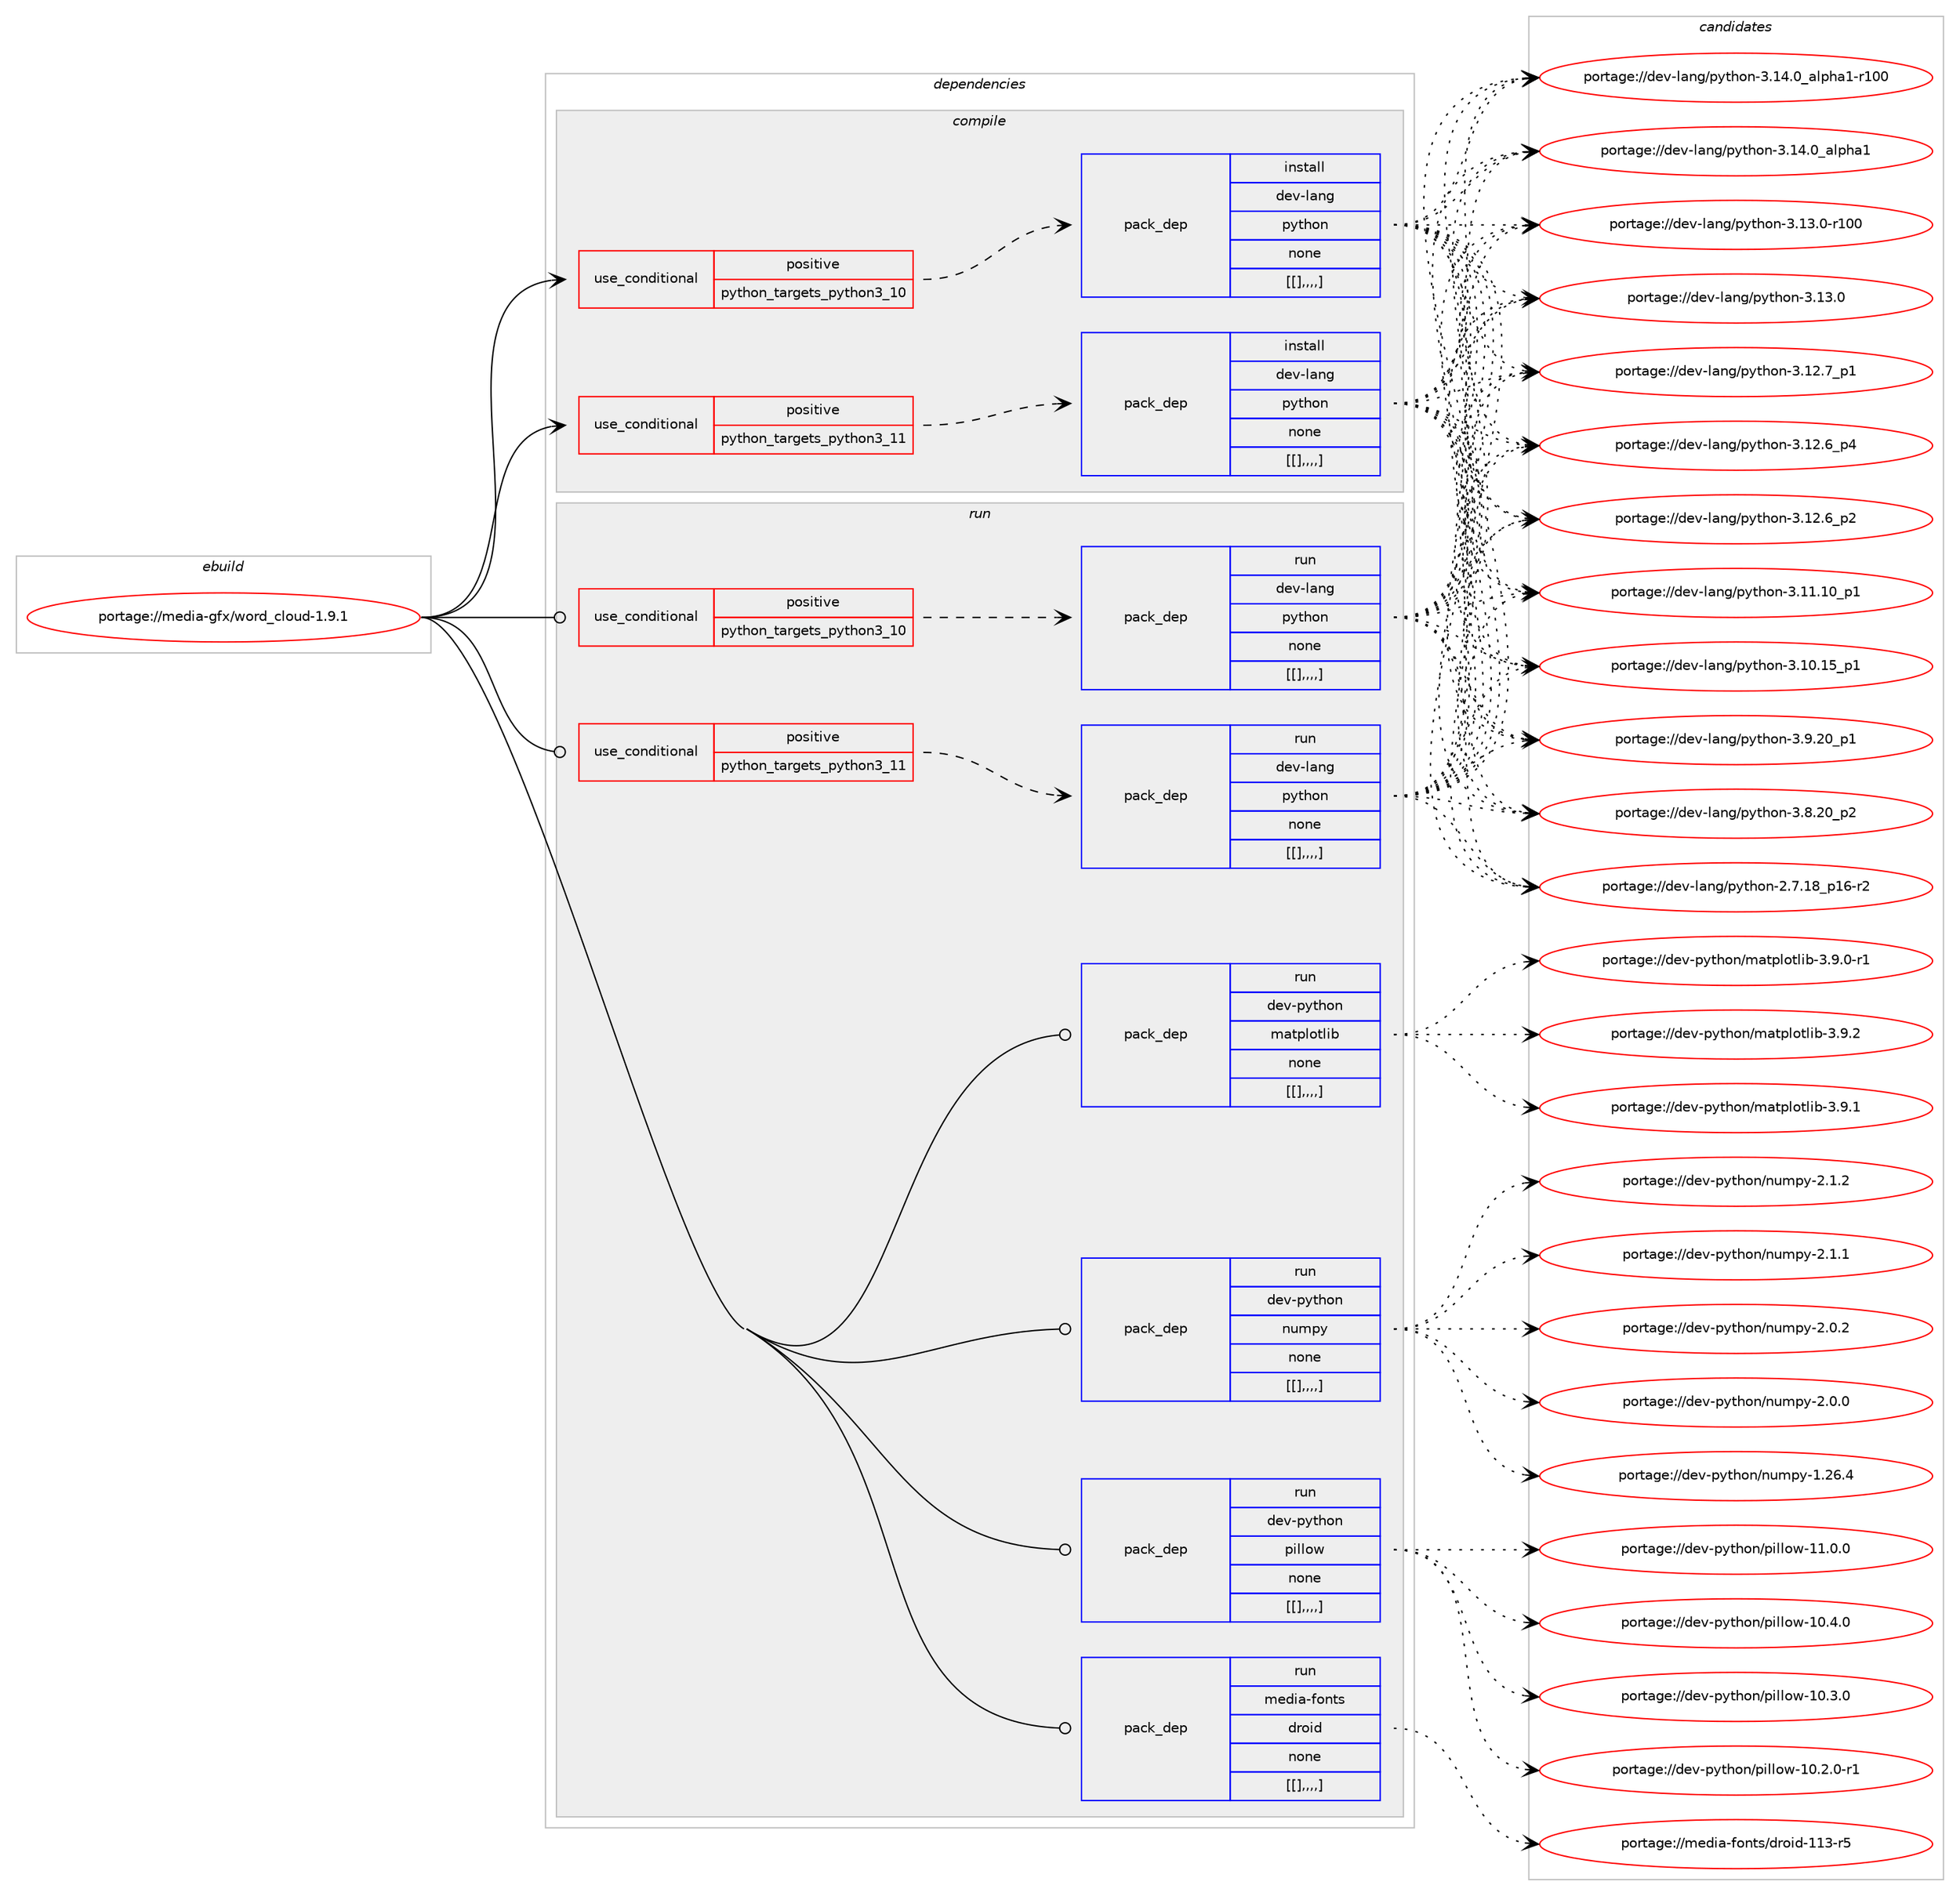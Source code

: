 digraph prolog {

# *************
# Graph options
# *************

newrank=true;
concentrate=true;
compound=true;
graph [rankdir=LR,fontname=Helvetica,fontsize=10,ranksep=1.5];#, ranksep=2.5, nodesep=0.2];
edge  [arrowhead=vee];
node  [fontname=Helvetica,fontsize=10];

# **********
# The ebuild
# **********

subgraph cluster_leftcol {
color=gray;
label=<<i>ebuild</i>>;
id [label="portage://media-gfx/word_cloud-1.9.1", color=red, width=4, href="../media-gfx/word_cloud-1.9.1.svg"];
}

# ****************
# The dependencies
# ****************

subgraph cluster_midcol {
color=gray;
label=<<i>dependencies</i>>;
subgraph cluster_compile {
fillcolor="#eeeeee";
style=filled;
label=<<i>compile</i>>;
subgraph cond80324 {
dependency317930 [label=<<TABLE BORDER="0" CELLBORDER="1" CELLSPACING="0" CELLPADDING="4"><TR><TD ROWSPAN="3" CELLPADDING="10">use_conditional</TD></TR><TR><TD>positive</TD></TR><TR><TD>python_targets_python3_10</TD></TR></TABLE>>, shape=none, color=red];
subgraph pack234980 {
dependency317958 [label=<<TABLE BORDER="0" CELLBORDER="1" CELLSPACING="0" CELLPADDING="4" WIDTH="220"><TR><TD ROWSPAN="6" CELLPADDING="30">pack_dep</TD></TR><TR><TD WIDTH="110">install</TD></TR><TR><TD>dev-lang</TD></TR><TR><TD>python</TD></TR><TR><TD>none</TD></TR><TR><TD>[[],,,,]</TD></TR></TABLE>>, shape=none, color=blue];
}
dependency317930:e -> dependency317958:w [weight=20,style="dashed",arrowhead="vee"];
}
id:e -> dependency317930:w [weight=20,style="solid",arrowhead="vee"];
subgraph cond80332 {
dependency318006 [label=<<TABLE BORDER="0" CELLBORDER="1" CELLSPACING="0" CELLPADDING="4"><TR><TD ROWSPAN="3" CELLPADDING="10">use_conditional</TD></TR><TR><TD>positive</TD></TR><TR><TD>python_targets_python3_11</TD></TR></TABLE>>, shape=none, color=red];
subgraph pack235042 {
dependency318052 [label=<<TABLE BORDER="0" CELLBORDER="1" CELLSPACING="0" CELLPADDING="4" WIDTH="220"><TR><TD ROWSPAN="6" CELLPADDING="30">pack_dep</TD></TR><TR><TD WIDTH="110">install</TD></TR><TR><TD>dev-lang</TD></TR><TR><TD>python</TD></TR><TR><TD>none</TD></TR><TR><TD>[[],,,,]</TD></TR></TABLE>>, shape=none, color=blue];
}
dependency318006:e -> dependency318052:w [weight=20,style="dashed",arrowhead="vee"];
}
id:e -> dependency318006:w [weight=20,style="solid",arrowhead="vee"];
}
subgraph cluster_compileandrun {
fillcolor="#eeeeee";
style=filled;
label=<<i>compile and run</i>>;
}
subgraph cluster_run {
fillcolor="#eeeeee";
style=filled;
label=<<i>run</i>>;
subgraph cond80342 {
dependency318110 [label=<<TABLE BORDER="0" CELLBORDER="1" CELLSPACING="0" CELLPADDING="4"><TR><TD ROWSPAN="3" CELLPADDING="10">use_conditional</TD></TR><TR><TD>positive</TD></TR><TR><TD>python_targets_python3_10</TD></TR></TABLE>>, shape=none, color=red];
subgraph pack235145 {
dependency318141 [label=<<TABLE BORDER="0" CELLBORDER="1" CELLSPACING="0" CELLPADDING="4" WIDTH="220"><TR><TD ROWSPAN="6" CELLPADDING="30">pack_dep</TD></TR><TR><TD WIDTH="110">run</TD></TR><TR><TD>dev-lang</TD></TR><TR><TD>python</TD></TR><TR><TD>none</TD></TR><TR><TD>[[],,,,]</TD></TR></TABLE>>, shape=none, color=blue];
}
dependency318110:e -> dependency318141:w [weight=20,style="dashed",arrowhead="vee"];
}
id:e -> dependency318110:w [weight=20,style="solid",arrowhead="odot"];
subgraph cond80352 {
dependency318192 [label=<<TABLE BORDER="0" CELLBORDER="1" CELLSPACING="0" CELLPADDING="4"><TR><TD ROWSPAN="3" CELLPADDING="10">use_conditional</TD></TR><TR><TD>positive</TD></TR><TR><TD>python_targets_python3_11</TD></TR></TABLE>>, shape=none, color=red];
subgraph pack235189 {
dependency318193 [label=<<TABLE BORDER="0" CELLBORDER="1" CELLSPACING="0" CELLPADDING="4" WIDTH="220"><TR><TD ROWSPAN="6" CELLPADDING="30">pack_dep</TD></TR><TR><TD WIDTH="110">run</TD></TR><TR><TD>dev-lang</TD></TR><TR><TD>python</TD></TR><TR><TD>none</TD></TR><TR><TD>[[],,,,]</TD></TR></TABLE>>, shape=none, color=blue];
}
dependency318192:e -> dependency318193:w [weight=20,style="dashed",arrowhead="vee"];
}
id:e -> dependency318192:w [weight=20,style="solid",arrowhead="odot"];
subgraph pack235210 {
dependency318231 [label=<<TABLE BORDER="0" CELLBORDER="1" CELLSPACING="0" CELLPADDING="4" WIDTH="220"><TR><TD ROWSPAN="6" CELLPADDING="30">pack_dep</TD></TR><TR><TD WIDTH="110">run</TD></TR><TR><TD>dev-python</TD></TR><TR><TD>matplotlib</TD></TR><TR><TD>none</TD></TR><TR><TD>[[],,,,]</TD></TR></TABLE>>, shape=none, color=blue];
}
id:e -> dependency318231:w [weight=20,style="solid",arrowhead="odot"];
subgraph pack235287 {
dependency318323 [label=<<TABLE BORDER="0" CELLBORDER="1" CELLSPACING="0" CELLPADDING="4" WIDTH="220"><TR><TD ROWSPAN="6" CELLPADDING="30">pack_dep</TD></TR><TR><TD WIDTH="110">run</TD></TR><TR><TD>dev-python</TD></TR><TR><TD>numpy</TD></TR><TR><TD>none</TD></TR><TR><TD>[[],,,,]</TD></TR></TABLE>>, shape=none, color=blue];
}
id:e -> dependency318323:w [weight=20,style="solid",arrowhead="odot"];
subgraph pack235317 {
dependency318386 [label=<<TABLE BORDER="0" CELLBORDER="1" CELLSPACING="0" CELLPADDING="4" WIDTH="220"><TR><TD ROWSPAN="6" CELLPADDING="30">pack_dep</TD></TR><TR><TD WIDTH="110">run</TD></TR><TR><TD>dev-python</TD></TR><TR><TD>pillow</TD></TR><TR><TD>none</TD></TR><TR><TD>[[],,,,]</TD></TR></TABLE>>, shape=none, color=blue];
}
id:e -> dependency318386:w [weight=20,style="solid",arrowhead="odot"];
subgraph pack235437 {
dependency318491 [label=<<TABLE BORDER="0" CELLBORDER="1" CELLSPACING="0" CELLPADDING="4" WIDTH="220"><TR><TD ROWSPAN="6" CELLPADDING="30">pack_dep</TD></TR><TR><TD WIDTH="110">run</TD></TR><TR><TD>media-fonts</TD></TR><TR><TD>droid</TD></TR><TR><TD>none</TD></TR><TR><TD>[[],,,,]</TD></TR></TABLE>>, shape=none, color=blue];
}
id:e -> dependency318491:w [weight=20,style="solid",arrowhead="odot"];
}
}

# **************
# The candidates
# **************

subgraph cluster_choices {
rank=same;
color=gray;
label=<<i>candidates</i>>;

subgraph choice233734 {
color=black;
nodesep=1;
choice100101118451089711010347112121116104111110455146495246489597108112104974945114494848 [label="portage://dev-lang/python-3.14.0_alpha1-r100", color=red, width=4,href="../dev-lang/python-3.14.0_alpha1-r100.svg"];
choice1001011184510897110103471121211161041111104551464952464895971081121049749 [label="portage://dev-lang/python-3.14.0_alpha1", color=red, width=4,href="../dev-lang/python-3.14.0_alpha1.svg"];
choice1001011184510897110103471121211161041111104551464951464845114494848 [label="portage://dev-lang/python-3.13.0-r100", color=red, width=4,href="../dev-lang/python-3.13.0-r100.svg"];
choice10010111845108971101034711212111610411111045514649514648 [label="portage://dev-lang/python-3.13.0", color=red, width=4,href="../dev-lang/python-3.13.0.svg"];
choice100101118451089711010347112121116104111110455146495046559511249 [label="portage://dev-lang/python-3.12.7_p1", color=red, width=4,href="../dev-lang/python-3.12.7_p1.svg"];
choice100101118451089711010347112121116104111110455146495046549511252 [label="portage://dev-lang/python-3.12.6_p4", color=red, width=4,href="../dev-lang/python-3.12.6_p4.svg"];
choice100101118451089711010347112121116104111110455146495046549511250 [label="portage://dev-lang/python-3.12.6_p2", color=red, width=4,href="../dev-lang/python-3.12.6_p2.svg"];
choice10010111845108971101034711212111610411111045514649494649489511249 [label="portage://dev-lang/python-3.11.10_p1", color=red, width=4,href="../dev-lang/python-3.11.10_p1.svg"];
choice10010111845108971101034711212111610411111045514649484649539511249 [label="portage://dev-lang/python-3.10.15_p1", color=red, width=4,href="../dev-lang/python-3.10.15_p1.svg"];
choice100101118451089711010347112121116104111110455146574650489511249 [label="portage://dev-lang/python-3.9.20_p1", color=red, width=4,href="../dev-lang/python-3.9.20_p1.svg"];
choice100101118451089711010347112121116104111110455146564650489511250 [label="portage://dev-lang/python-3.8.20_p2", color=red, width=4,href="../dev-lang/python-3.8.20_p2.svg"];
choice100101118451089711010347112121116104111110455046554649569511249544511450 [label="portage://dev-lang/python-2.7.18_p16-r2", color=red, width=4,href="../dev-lang/python-2.7.18_p16-r2.svg"];
dependency317958:e -> choice100101118451089711010347112121116104111110455146495246489597108112104974945114494848:w [style=dotted,weight="100"];
dependency317958:e -> choice1001011184510897110103471121211161041111104551464952464895971081121049749:w [style=dotted,weight="100"];
dependency317958:e -> choice1001011184510897110103471121211161041111104551464951464845114494848:w [style=dotted,weight="100"];
dependency317958:e -> choice10010111845108971101034711212111610411111045514649514648:w [style=dotted,weight="100"];
dependency317958:e -> choice100101118451089711010347112121116104111110455146495046559511249:w [style=dotted,weight="100"];
dependency317958:e -> choice100101118451089711010347112121116104111110455146495046549511252:w [style=dotted,weight="100"];
dependency317958:e -> choice100101118451089711010347112121116104111110455146495046549511250:w [style=dotted,weight="100"];
dependency317958:e -> choice10010111845108971101034711212111610411111045514649494649489511249:w [style=dotted,weight="100"];
dependency317958:e -> choice10010111845108971101034711212111610411111045514649484649539511249:w [style=dotted,weight="100"];
dependency317958:e -> choice100101118451089711010347112121116104111110455146574650489511249:w [style=dotted,weight="100"];
dependency317958:e -> choice100101118451089711010347112121116104111110455146564650489511250:w [style=dotted,weight="100"];
dependency317958:e -> choice100101118451089711010347112121116104111110455046554649569511249544511450:w [style=dotted,weight="100"];
}
subgraph choice233765 {
color=black;
nodesep=1;
choice100101118451089711010347112121116104111110455146495246489597108112104974945114494848 [label="portage://dev-lang/python-3.14.0_alpha1-r100", color=red, width=4,href="../dev-lang/python-3.14.0_alpha1-r100.svg"];
choice1001011184510897110103471121211161041111104551464952464895971081121049749 [label="portage://dev-lang/python-3.14.0_alpha1", color=red, width=4,href="../dev-lang/python-3.14.0_alpha1.svg"];
choice1001011184510897110103471121211161041111104551464951464845114494848 [label="portage://dev-lang/python-3.13.0-r100", color=red, width=4,href="../dev-lang/python-3.13.0-r100.svg"];
choice10010111845108971101034711212111610411111045514649514648 [label="portage://dev-lang/python-3.13.0", color=red, width=4,href="../dev-lang/python-3.13.0.svg"];
choice100101118451089711010347112121116104111110455146495046559511249 [label="portage://dev-lang/python-3.12.7_p1", color=red, width=4,href="../dev-lang/python-3.12.7_p1.svg"];
choice100101118451089711010347112121116104111110455146495046549511252 [label="portage://dev-lang/python-3.12.6_p4", color=red, width=4,href="../dev-lang/python-3.12.6_p4.svg"];
choice100101118451089711010347112121116104111110455146495046549511250 [label="portage://dev-lang/python-3.12.6_p2", color=red, width=4,href="../dev-lang/python-3.12.6_p2.svg"];
choice10010111845108971101034711212111610411111045514649494649489511249 [label="portage://dev-lang/python-3.11.10_p1", color=red, width=4,href="../dev-lang/python-3.11.10_p1.svg"];
choice10010111845108971101034711212111610411111045514649484649539511249 [label="portage://dev-lang/python-3.10.15_p1", color=red, width=4,href="../dev-lang/python-3.10.15_p1.svg"];
choice100101118451089711010347112121116104111110455146574650489511249 [label="portage://dev-lang/python-3.9.20_p1", color=red, width=4,href="../dev-lang/python-3.9.20_p1.svg"];
choice100101118451089711010347112121116104111110455146564650489511250 [label="portage://dev-lang/python-3.8.20_p2", color=red, width=4,href="../dev-lang/python-3.8.20_p2.svg"];
choice100101118451089711010347112121116104111110455046554649569511249544511450 [label="portage://dev-lang/python-2.7.18_p16-r2", color=red, width=4,href="../dev-lang/python-2.7.18_p16-r2.svg"];
dependency318052:e -> choice100101118451089711010347112121116104111110455146495246489597108112104974945114494848:w [style=dotted,weight="100"];
dependency318052:e -> choice1001011184510897110103471121211161041111104551464952464895971081121049749:w [style=dotted,weight="100"];
dependency318052:e -> choice1001011184510897110103471121211161041111104551464951464845114494848:w [style=dotted,weight="100"];
dependency318052:e -> choice10010111845108971101034711212111610411111045514649514648:w [style=dotted,weight="100"];
dependency318052:e -> choice100101118451089711010347112121116104111110455146495046559511249:w [style=dotted,weight="100"];
dependency318052:e -> choice100101118451089711010347112121116104111110455146495046549511252:w [style=dotted,weight="100"];
dependency318052:e -> choice100101118451089711010347112121116104111110455146495046549511250:w [style=dotted,weight="100"];
dependency318052:e -> choice10010111845108971101034711212111610411111045514649494649489511249:w [style=dotted,weight="100"];
dependency318052:e -> choice10010111845108971101034711212111610411111045514649484649539511249:w [style=dotted,weight="100"];
dependency318052:e -> choice100101118451089711010347112121116104111110455146574650489511249:w [style=dotted,weight="100"];
dependency318052:e -> choice100101118451089711010347112121116104111110455146564650489511250:w [style=dotted,weight="100"];
dependency318052:e -> choice100101118451089711010347112121116104111110455046554649569511249544511450:w [style=dotted,weight="100"];
}
subgraph choice233825 {
color=black;
nodesep=1;
choice100101118451089711010347112121116104111110455146495246489597108112104974945114494848 [label="portage://dev-lang/python-3.14.0_alpha1-r100", color=red, width=4,href="../dev-lang/python-3.14.0_alpha1-r100.svg"];
choice1001011184510897110103471121211161041111104551464952464895971081121049749 [label="portage://dev-lang/python-3.14.0_alpha1", color=red, width=4,href="../dev-lang/python-3.14.0_alpha1.svg"];
choice1001011184510897110103471121211161041111104551464951464845114494848 [label="portage://dev-lang/python-3.13.0-r100", color=red, width=4,href="../dev-lang/python-3.13.0-r100.svg"];
choice10010111845108971101034711212111610411111045514649514648 [label="portage://dev-lang/python-3.13.0", color=red, width=4,href="../dev-lang/python-3.13.0.svg"];
choice100101118451089711010347112121116104111110455146495046559511249 [label="portage://dev-lang/python-3.12.7_p1", color=red, width=4,href="../dev-lang/python-3.12.7_p1.svg"];
choice100101118451089711010347112121116104111110455146495046549511252 [label="portage://dev-lang/python-3.12.6_p4", color=red, width=4,href="../dev-lang/python-3.12.6_p4.svg"];
choice100101118451089711010347112121116104111110455146495046549511250 [label="portage://dev-lang/python-3.12.6_p2", color=red, width=4,href="../dev-lang/python-3.12.6_p2.svg"];
choice10010111845108971101034711212111610411111045514649494649489511249 [label="portage://dev-lang/python-3.11.10_p1", color=red, width=4,href="../dev-lang/python-3.11.10_p1.svg"];
choice10010111845108971101034711212111610411111045514649484649539511249 [label="portage://dev-lang/python-3.10.15_p1", color=red, width=4,href="../dev-lang/python-3.10.15_p1.svg"];
choice100101118451089711010347112121116104111110455146574650489511249 [label="portage://dev-lang/python-3.9.20_p1", color=red, width=4,href="../dev-lang/python-3.9.20_p1.svg"];
choice100101118451089711010347112121116104111110455146564650489511250 [label="portage://dev-lang/python-3.8.20_p2", color=red, width=4,href="../dev-lang/python-3.8.20_p2.svg"];
choice100101118451089711010347112121116104111110455046554649569511249544511450 [label="portage://dev-lang/python-2.7.18_p16-r2", color=red, width=4,href="../dev-lang/python-2.7.18_p16-r2.svg"];
dependency318141:e -> choice100101118451089711010347112121116104111110455146495246489597108112104974945114494848:w [style=dotted,weight="100"];
dependency318141:e -> choice1001011184510897110103471121211161041111104551464952464895971081121049749:w [style=dotted,weight="100"];
dependency318141:e -> choice1001011184510897110103471121211161041111104551464951464845114494848:w [style=dotted,weight="100"];
dependency318141:e -> choice10010111845108971101034711212111610411111045514649514648:w [style=dotted,weight="100"];
dependency318141:e -> choice100101118451089711010347112121116104111110455146495046559511249:w [style=dotted,weight="100"];
dependency318141:e -> choice100101118451089711010347112121116104111110455146495046549511252:w [style=dotted,weight="100"];
dependency318141:e -> choice100101118451089711010347112121116104111110455146495046549511250:w [style=dotted,weight="100"];
dependency318141:e -> choice10010111845108971101034711212111610411111045514649494649489511249:w [style=dotted,weight="100"];
dependency318141:e -> choice10010111845108971101034711212111610411111045514649484649539511249:w [style=dotted,weight="100"];
dependency318141:e -> choice100101118451089711010347112121116104111110455146574650489511249:w [style=dotted,weight="100"];
dependency318141:e -> choice100101118451089711010347112121116104111110455146564650489511250:w [style=dotted,weight="100"];
dependency318141:e -> choice100101118451089711010347112121116104111110455046554649569511249544511450:w [style=dotted,weight="100"];
}
subgraph choice233899 {
color=black;
nodesep=1;
choice100101118451089711010347112121116104111110455146495246489597108112104974945114494848 [label="portage://dev-lang/python-3.14.0_alpha1-r100", color=red, width=4,href="../dev-lang/python-3.14.0_alpha1-r100.svg"];
choice1001011184510897110103471121211161041111104551464952464895971081121049749 [label="portage://dev-lang/python-3.14.0_alpha1", color=red, width=4,href="../dev-lang/python-3.14.0_alpha1.svg"];
choice1001011184510897110103471121211161041111104551464951464845114494848 [label="portage://dev-lang/python-3.13.0-r100", color=red, width=4,href="../dev-lang/python-3.13.0-r100.svg"];
choice10010111845108971101034711212111610411111045514649514648 [label="portage://dev-lang/python-3.13.0", color=red, width=4,href="../dev-lang/python-3.13.0.svg"];
choice100101118451089711010347112121116104111110455146495046559511249 [label="portage://dev-lang/python-3.12.7_p1", color=red, width=4,href="../dev-lang/python-3.12.7_p1.svg"];
choice100101118451089711010347112121116104111110455146495046549511252 [label="portage://dev-lang/python-3.12.6_p4", color=red, width=4,href="../dev-lang/python-3.12.6_p4.svg"];
choice100101118451089711010347112121116104111110455146495046549511250 [label="portage://dev-lang/python-3.12.6_p2", color=red, width=4,href="../dev-lang/python-3.12.6_p2.svg"];
choice10010111845108971101034711212111610411111045514649494649489511249 [label="portage://dev-lang/python-3.11.10_p1", color=red, width=4,href="../dev-lang/python-3.11.10_p1.svg"];
choice10010111845108971101034711212111610411111045514649484649539511249 [label="portage://dev-lang/python-3.10.15_p1", color=red, width=4,href="../dev-lang/python-3.10.15_p1.svg"];
choice100101118451089711010347112121116104111110455146574650489511249 [label="portage://dev-lang/python-3.9.20_p1", color=red, width=4,href="../dev-lang/python-3.9.20_p1.svg"];
choice100101118451089711010347112121116104111110455146564650489511250 [label="portage://dev-lang/python-3.8.20_p2", color=red, width=4,href="../dev-lang/python-3.8.20_p2.svg"];
choice100101118451089711010347112121116104111110455046554649569511249544511450 [label="portage://dev-lang/python-2.7.18_p16-r2", color=red, width=4,href="../dev-lang/python-2.7.18_p16-r2.svg"];
dependency318193:e -> choice100101118451089711010347112121116104111110455146495246489597108112104974945114494848:w [style=dotted,weight="100"];
dependency318193:e -> choice1001011184510897110103471121211161041111104551464952464895971081121049749:w [style=dotted,weight="100"];
dependency318193:e -> choice1001011184510897110103471121211161041111104551464951464845114494848:w [style=dotted,weight="100"];
dependency318193:e -> choice10010111845108971101034711212111610411111045514649514648:w [style=dotted,weight="100"];
dependency318193:e -> choice100101118451089711010347112121116104111110455146495046559511249:w [style=dotted,weight="100"];
dependency318193:e -> choice100101118451089711010347112121116104111110455146495046549511252:w [style=dotted,weight="100"];
dependency318193:e -> choice100101118451089711010347112121116104111110455146495046549511250:w [style=dotted,weight="100"];
dependency318193:e -> choice10010111845108971101034711212111610411111045514649494649489511249:w [style=dotted,weight="100"];
dependency318193:e -> choice10010111845108971101034711212111610411111045514649484649539511249:w [style=dotted,weight="100"];
dependency318193:e -> choice100101118451089711010347112121116104111110455146574650489511249:w [style=dotted,weight="100"];
dependency318193:e -> choice100101118451089711010347112121116104111110455146564650489511250:w [style=dotted,weight="100"];
dependency318193:e -> choice100101118451089711010347112121116104111110455046554649569511249544511450:w [style=dotted,weight="100"];
}
subgraph choice233974 {
color=black;
nodesep=1;
choice10010111845112121116104111110471099711611210811111610810598455146574650 [label="portage://dev-python/matplotlib-3.9.2", color=red, width=4,href="../dev-python/matplotlib-3.9.2.svg"];
choice10010111845112121116104111110471099711611210811111610810598455146574649 [label="portage://dev-python/matplotlib-3.9.1", color=red, width=4,href="../dev-python/matplotlib-3.9.1.svg"];
choice100101118451121211161041111104710997116112108111116108105984551465746484511449 [label="portage://dev-python/matplotlib-3.9.0-r1", color=red, width=4,href="../dev-python/matplotlib-3.9.0-r1.svg"];
dependency318231:e -> choice10010111845112121116104111110471099711611210811111610810598455146574650:w [style=dotted,weight="100"];
dependency318231:e -> choice10010111845112121116104111110471099711611210811111610810598455146574649:w [style=dotted,weight="100"];
dependency318231:e -> choice100101118451121211161041111104710997116112108111116108105984551465746484511449:w [style=dotted,weight="100"];
}
subgraph choice234007 {
color=black;
nodesep=1;
choice1001011184511212111610411111047110117109112121455046494650 [label="portage://dev-python/numpy-2.1.2", color=red, width=4,href="../dev-python/numpy-2.1.2.svg"];
choice1001011184511212111610411111047110117109112121455046494649 [label="portage://dev-python/numpy-2.1.1", color=red, width=4,href="../dev-python/numpy-2.1.1.svg"];
choice1001011184511212111610411111047110117109112121455046484650 [label="portage://dev-python/numpy-2.0.2", color=red, width=4,href="../dev-python/numpy-2.0.2.svg"];
choice1001011184511212111610411111047110117109112121455046484648 [label="portage://dev-python/numpy-2.0.0", color=red, width=4,href="../dev-python/numpy-2.0.0.svg"];
choice100101118451121211161041111104711011710911212145494650544652 [label="portage://dev-python/numpy-1.26.4", color=red, width=4,href="../dev-python/numpy-1.26.4.svg"];
dependency318323:e -> choice1001011184511212111610411111047110117109112121455046494650:w [style=dotted,weight="100"];
dependency318323:e -> choice1001011184511212111610411111047110117109112121455046494649:w [style=dotted,weight="100"];
dependency318323:e -> choice1001011184511212111610411111047110117109112121455046484650:w [style=dotted,weight="100"];
dependency318323:e -> choice1001011184511212111610411111047110117109112121455046484648:w [style=dotted,weight="100"];
dependency318323:e -> choice100101118451121211161041111104711011710911212145494650544652:w [style=dotted,weight="100"];
}
subgraph choice234054 {
color=black;
nodesep=1;
choice100101118451121211161041111104711210510810811111945494946484648 [label="portage://dev-python/pillow-11.0.0", color=red, width=4,href="../dev-python/pillow-11.0.0.svg"];
choice100101118451121211161041111104711210510810811111945494846524648 [label="portage://dev-python/pillow-10.4.0", color=red, width=4,href="../dev-python/pillow-10.4.0.svg"];
choice100101118451121211161041111104711210510810811111945494846514648 [label="portage://dev-python/pillow-10.3.0", color=red, width=4,href="../dev-python/pillow-10.3.0.svg"];
choice1001011184511212111610411111047112105108108111119454948465046484511449 [label="portage://dev-python/pillow-10.2.0-r1", color=red, width=4,href="../dev-python/pillow-10.2.0-r1.svg"];
dependency318386:e -> choice100101118451121211161041111104711210510810811111945494946484648:w [style=dotted,weight="100"];
dependency318386:e -> choice100101118451121211161041111104711210510810811111945494846524648:w [style=dotted,weight="100"];
dependency318386:e -> choice100101118451121211161041111104711210510810811111945494846514648:w [style=dotted,weight="100"];
dependency318386:e -> choice1001011184511212111610411111047112105108108111119454948465046484511449:w [style=dotted,weight="100"];
}
subgraph choice234105 {
color=black;
nodesep=1;
choice109101100105974510211111011611547100114111105100454949514511453 [label="portage://media-fonts/droid-113-r5", color=red, width=4,href="../media-fonts/droid-113-r5.svg"];
dependency318491:e -> choice109101100105974510211111011611547100114111105100454949514511453:w [style=dotted,weight="100"];
}
}

}
